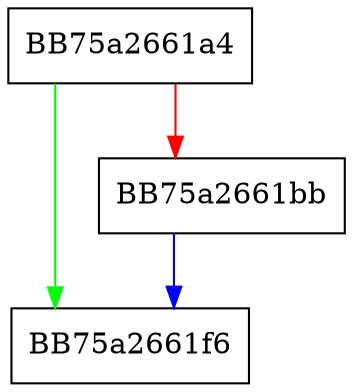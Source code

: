 digraph bitstreamLSB {
  node [shape="box"];
  graph [splines=ortho];
  BB75a2661a4 -> BB75a2661f6 [color="green"];
  BB75a2661a4 -> BB75a2661bb [color="red"];
  BB75a2661bb -> BB75a2661f6 [color="blue"];
}